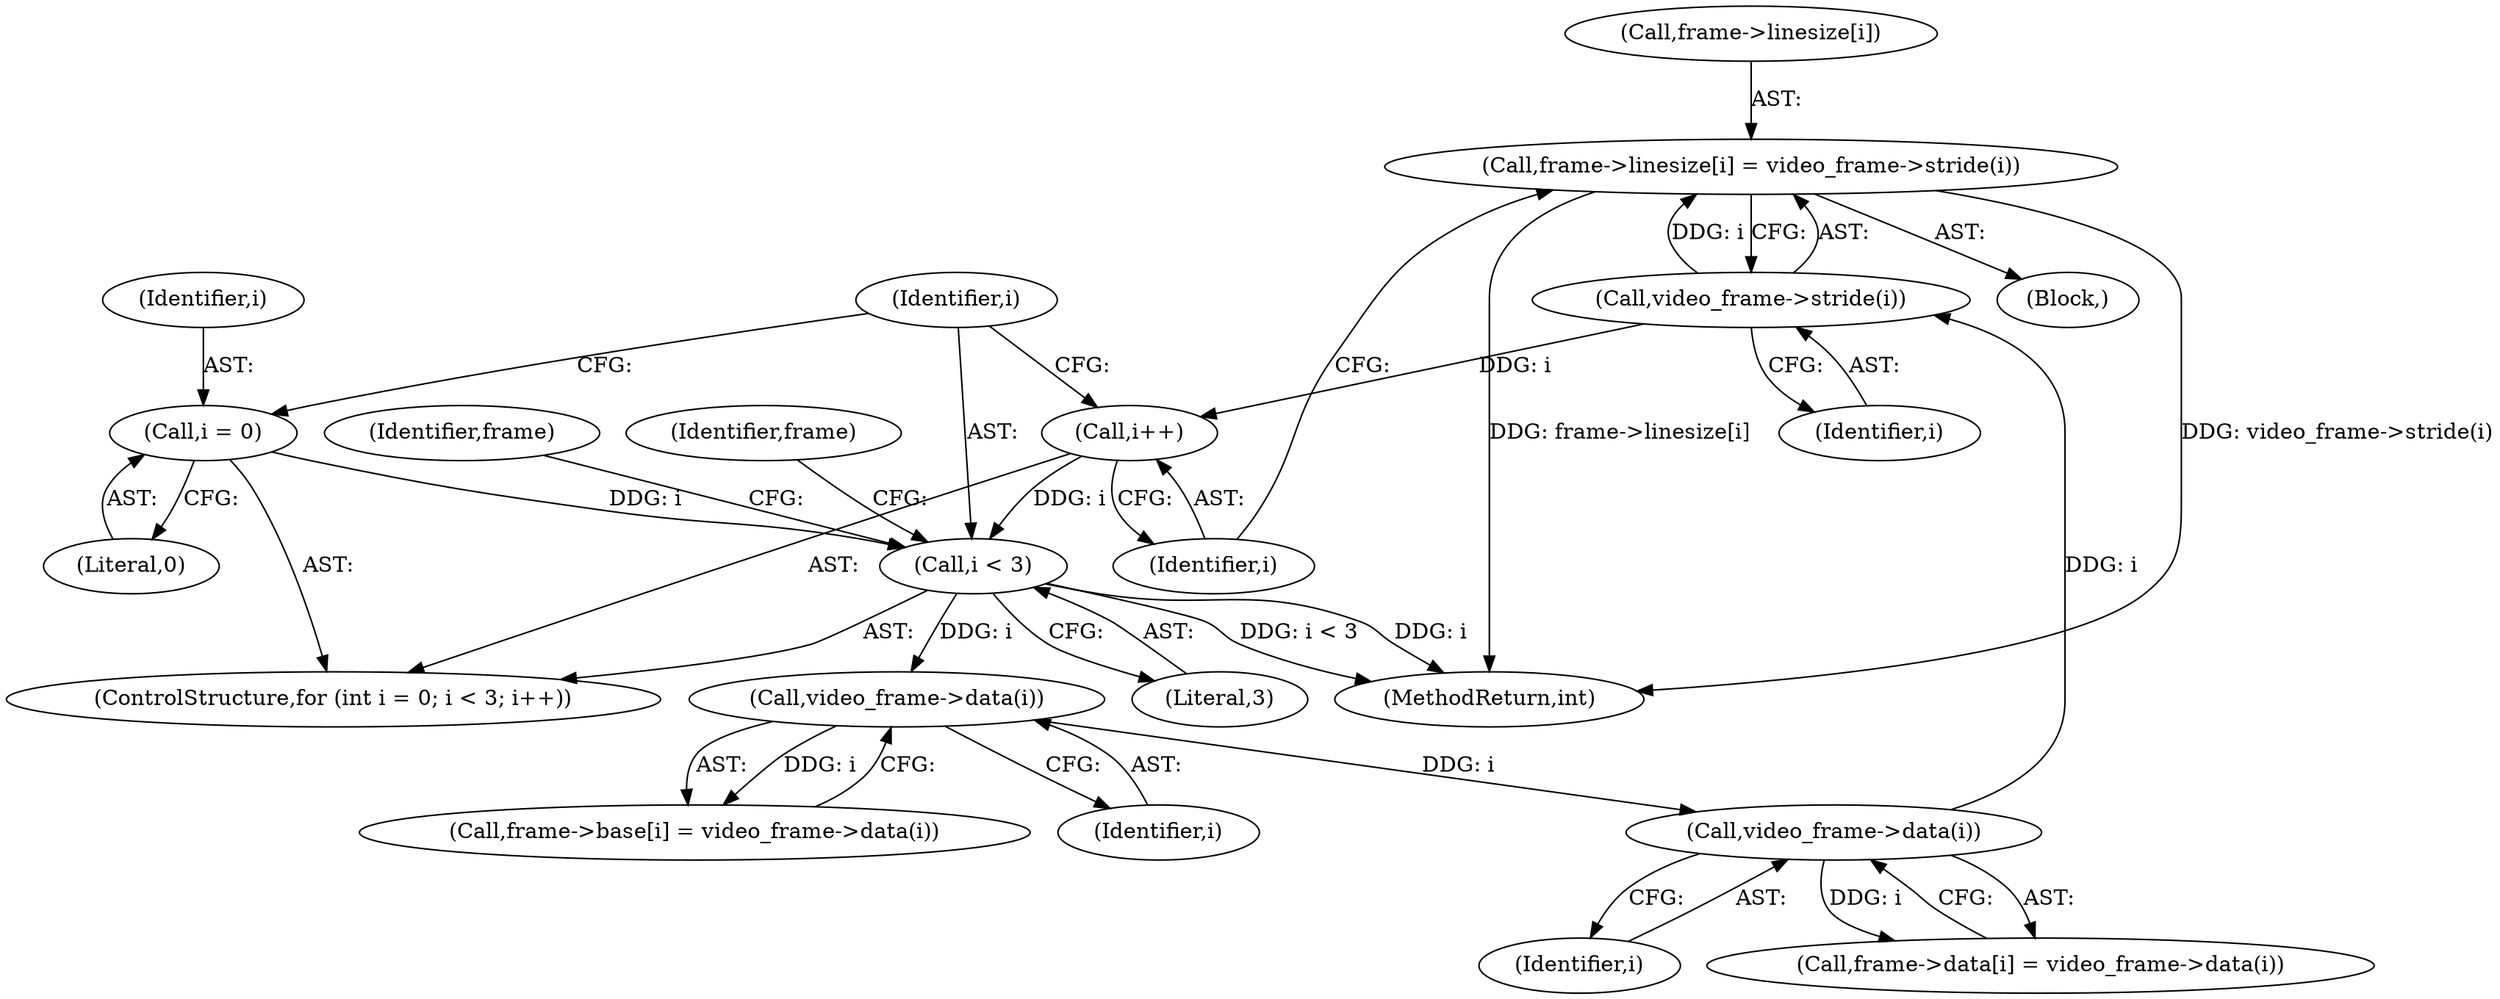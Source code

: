 digraph "0_Chrome_96e8ffb4e805c7266a2fc1fbe0e470052019bad9@array" {
"1000234" [label="(Call,frame->linesize[i] = video_frame->stride(i))"];
"1000240" [label="(Call,video_frame->stride(i))"];
"1000232" [label="(Call,video_frame->data(i))"];
"1000224" [label="(Call,video_frame->data(i))"];
"1000212" [label="(Call,i < 3)"];
"1000209" [label="(Call,i = 0)"];
"1000215" [label="(Call,i++)"];
"1000232" [label="(Call,video_frame->data(i))"];
"1000218" [label="(Call,frame->base[i] = video_frame->data(i))"];
"1000210" [label="(Identifier,i)"];
"1000278" [label="(MethodReturn,int)"];
"1000216" [label="(Identifier,i)"];
"1000233" [label="(Identifier,i)"];
"1000207" [label="(ControlStructure,for (int i = 0; i < 3; i++))"];
"1000240" [label="(Call,video_frame->stride(i))"];
"1000225" [label="(Identifier,i)"];
"1000213" [label="(Identifier,i)"];
"1000235" [label="(Call,frame->linesize[i])"];
"1000244" [label="(Identifier,frame)"];
"1000215" [label="(Call,i++)"];
"1000221" [label="(Identifier,frame)"];
"1000241" [label="(Identifier,i)"];
"1000224" [label="(Call,video_frame->data(i))"];
"1000212" [label="(Call,i < 3)"];
"1000234" [label="(Call,frame->linesize[i] = video_frame->stride(i))"];
"1000217" [label="(Block,)"];
"1000211" [label="(Literal,0)"];
"1000209" [label="(Call,i = 0)"];
"1000214" [label="(Literal,3)"];
"1000226" [label="(Call,frame->data[i] = video_frame->data(i))"];
"1000234" -> "1000217"  [label="AST: "];
"1000234" -> "1000240"  [label="CFG: "];
"1000235" -> "1000234"  [label="AST: "];
"1000240" -> "1000234"  [label="AST: "];
"1000216" -> "1000234"  [label="CFG: "];
"1000234" -> "1000278"  [label="DDG: frame->linesize[i]"];
"1000234" -> "1000278"  [label="DDG: video_frame->stride(i)"];
"1000240" -> "1000234"  [label="DDG: i"];
"1000240" -> "1000241"  [label="CFG: "];
"1000241" -> "1000240"  [label="AST: "];
"1000240" -> "1000215"  [label="DDG: i"];
"1000232" -> "1000240"  [label="DDG: i"];
"1000232" -> "1000226"  [label="AST: "];
"1000232" -> "1000233"  [label="CFG: "];
"1000233" -> "1000232"  [label="AST: "];
"1000226" -> "1000232"  [label="CFG: "];
"1000232" -> "1000226"  [label="DDG: i"];
"1000224" -> "1000232"  [label="DDG: i"];
"1000224" -> "1000218"  [label="AST: "];
"1000224" -> "1000225"  [label="CFG: "];
"1000225" -> "1000224"  [label="AST: "];
"1000218" -> "1000224"  [label="CFG: "];
"1000224" -> "1000218"  [label="DDG: i"];
"1000212" -> "1000224"  [label="DDG: i"];
"1000212" -> "1000207"  [label="AST: "];
"1000212" -> "1000214"  [label="CFG: "];
"1000213" -> "1000212"  [label="AST: "];
"1000214" -> "1000212"  [label="AST: "];
"1000221" -> "1000212"  [label="CFG: "];
"1000244" -> "1000212"  [label="CFG: "];
"1000212" -> "1000278"  [label="DDG: i < 3"];
"1000212" -> "1000278"  [label="DDG: i"];
"1000209" -> "1000212"  [label="DDG: i"];
"1000215" -> "1000212"  [label="DDG: i"];
"1000209" -> "1000207"  [label="AST: "];
"1000209" -> "1000211"  [label="CFG: "];
"1000210" -> "1000209"  [label="AST: "];
"1000211" -> "1000209"  [label="AST: "];
"1000213" -> "1000209"  [label="CFG: "];
"1000215" -> "1000207"  [label="AST: "];
"1000215" -> "1000216"  [label="CFG: "];
"1000216" -> "1000215"  [label="AST: "];
"1000213" -> "1000215"  [label="CFG: "];
}
